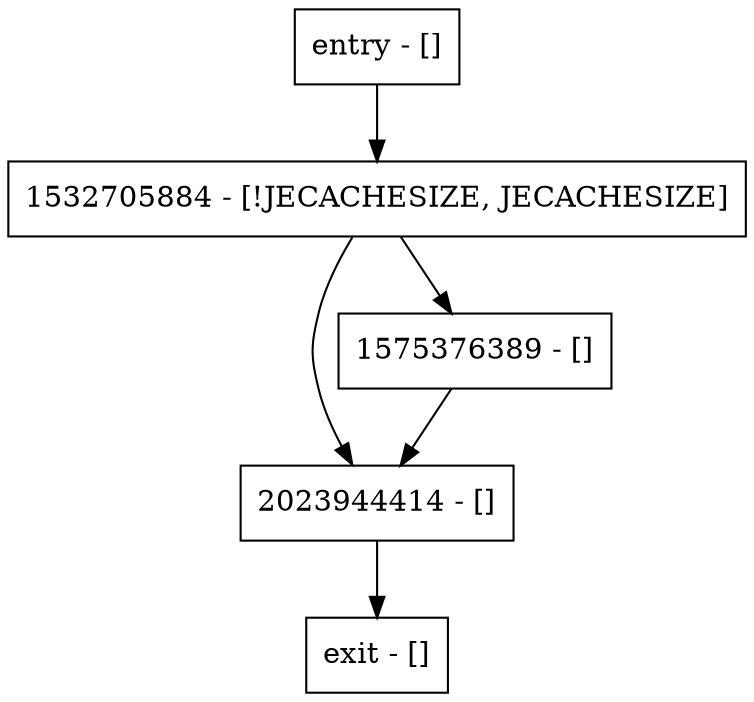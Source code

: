 digraph byteArraySize {
node [shape=record];
entry [label="entry - []"];
exit [label="exit - []"];
2023944414 [label="2023944414 - []"];
1575376389 [label="1575376389 - []"];
1532705884 [label="1532705884 - [!JECACHESIZE, JECACHESIZE]"];
entry;
exit;
entry -> 1532705884;
2023944414 -> exit;
1575376389 -> 2023944414;
1532705884 -> 2023944414;
1532705884 -> 1575376389;
}
